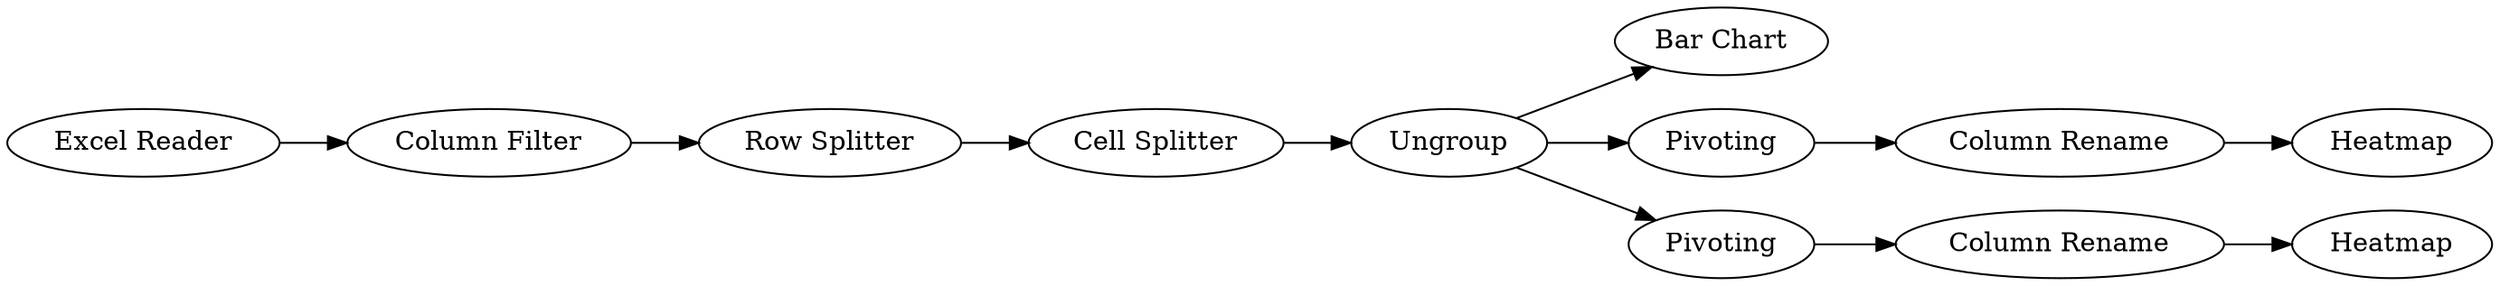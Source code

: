 digraph {
	49 [label="Excel Reader"]
	65 [label="Bar Chart"]
	82 [label=Pivoting]
	84 [label=Heatmap]
	85 [label="Column Rename"]
	50 [label="Column Filter"]
	51 [label="Row Splitter"]
	63 [label=Ungroup]
	64 [label="Cell Splitter"]
	87 [label=Pivoting]
	88 [label="Column Rename"]
	90 [label=Heatmap]
	50 -> 51
	51 -> 64
	64 -> 63
	49 -> 50
	82 -> 85
	85 -> 84
	63 -> 87
	63 -> 82
	63 -> 65
	87 -> 88
	88 -> 90
	rankdir=LR
}
